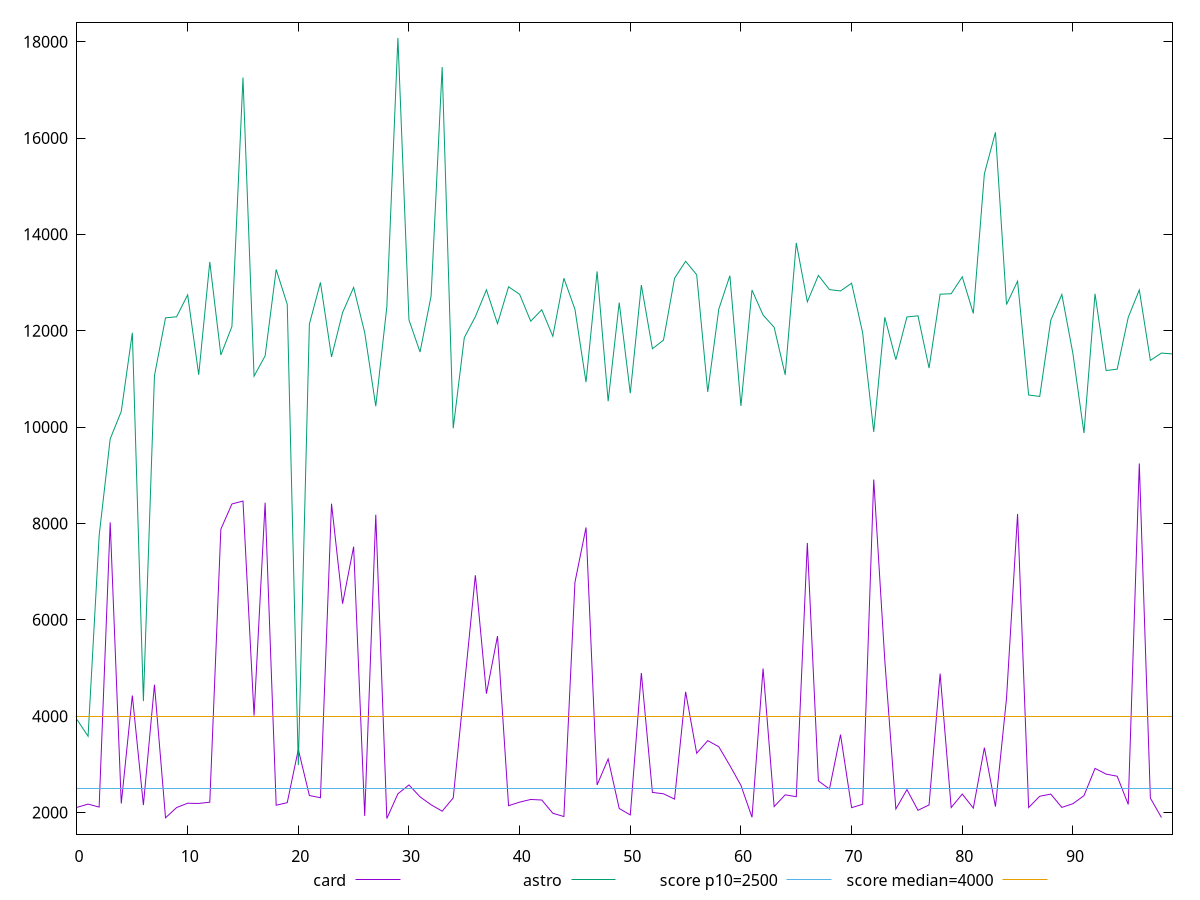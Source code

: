 reset

$card <<EOF
0 2106.6769999999997
1 2173.6850000000004
2 2112.7419999999997
3 8021.7565
4 2186.744
5 4428.439
6 2153.4964999999997
7 4652.885
8 1889.9734999999998
9 2102.0440000000003
10 2191.9605
11 2187.7325
12 2213.994
13 7880.5805
14 8404.033
15 8464.092
16 4011.0589999999993
17 8430.99
18 2150.7139999999995
19 2204.2030000000004
20 3307.3200000000006
21 2352.7419999999997
22 2306.184
23 8409.2995
24 6334.2744999999995
25 7517.116999999998
26 1928.3914999999997
27 8180.168
28 1874.8590000000004
29 2388.99
30 2571.7605000000003
31 2324.853
32 2159.9980000000005
33 2026.969
34 2302.898
35 4608.822
36 6924.638000000001
37 4466.724
38 5661.2074999999995
39 2141.183
40 2214.5789999999997
41 2270.327
42 2259.1054999999997
43 1983.9665
44 1916.1080000000002
45 6778.941000000001
46 7916.255999999999
47 2571.0000000000005
48 3111.3585
49 2082.7799999999997
50 1949.6174999999998
51 4895.317
52 2416.6695000000004
53 2388.2470000000003
54 2278.0895
55 4505.286
56 3229.9
57 3491.415
58 3364.705
59 2973.831
60 2562.865
61 1900.721
62 4988.79
63 2122.9790000000003
64 2366.63
65 2327.7419999999993
66 7594.007
67 2655.8109999999997
68 2487.111
69 3616.3
70 2100.4149999999995
71 2170.109
72 8910.415
73 5160.606
74 2072.354
75 2474.562
76 2044.8269999999998
77 2156.695
78 4882.123
79 2102.482
80 2382.3479999999995
81 2090.999
82 3345.135
83 2122.0429999999997
84 4368.924999999999
85 8196.271
86 2102.5435
87 2336.8709999999996
88 2381.388
89 2105.535
90 2181.96
91 2349.228
92 2914.867
93 2796.5510000000004
94 2753.3460000000005
95 2167.6445000000003
96 9243.815999999999
97 2299.6620000000003
98 1895.715
EOF

$astro <<EOF
0 3928.6620000000003
1 3581.9440000000004
2 7742.782999999999
3 9754.413499999999
4 10325.202000000001
5 11956.951000000005
6 4311.7965
7 11067.721999999998
8 12267.346999999998
9 12289.546999999999
10 12744.164999999999
11 11084.167999999998
12 13427.975000000002
13 11496.234500000002
14 12087.274999999998
15 17255.3985
16 11056.149500000003
17 11477.012499999997
18 13270.1165
19 12546.8545
20 2983.9670000000006
21 12136.131000000001
22 13002.181
23 11455.0775
24 12377.087000000001
25 12898.8695
26 11959.782
27 10432.605
28 12495.357499999998
29 18077.682499999995
30 12222.767
31 11557.666500000003
32 12721.493999999999
33 17473.246
34 9974.714999999998
35 11856.4535
36 12291.432500000003
37 12848.265500000001
38 12146.425000000001
39 12911.9355
40 12755.770999999997
41 12197.439999999999
42 12435.5295
43 11884.789499999999
44 13089.403999999999
45 12443.6365
46 10932.571000000002
47 13231.233
48 10536.032
49 12584.106500000002
50 10702.7195
51 12947.188999999998
52 11625.734
53 11805.089999999998
54 13088.823500000002
55 13441.014
56 13162.134999999998
57 10729.7975
58 12449.158500000001
59 13142.627499999999
60 10437.764500000001
61 12844.0625
62 12325.225500000002
63 12071.230000000003
64 11084.8855
65 13822.011
66 12600.131999999998
67 13147.999999999998
68 12853.4705
69 12825.295999999998
70 12986.447999999999
71 11955.2605
72 9900.448499999999
73 12279.215
74 11399.489000000001
75 12284.846000000001
76 12309.659
77 11224.534
78 12758.002
79 12767.600499999999
80 13118.978500000001
81 12358.9145
82 15257.992499999998
83 16117.970000000003
84 12542.932499999999
85 13029.439000000002
86 10665.9515
87 10635.4665
88 12216.658000000001
89 12752.970500000001
90 11524.675500000001
91 9875.7775
92 12766.159000000003
93 11174.081999999999
94 11201.89
95 12276.0995
96 12846.260000000002
97 11384.392999999998
98 11536.379999999997
99 11518.254
EOF

set key outside below
set xrange [0:99]
set yrange [1550.8025300000004:18401.738969999995]
set trange [1550.8025300000004:18401.738969999995]
set terminal svg size 640, 520 enhanced background rgb 'white'
set output "reports/report_00027_2021-02-24T12-40-31.850Z/largest-contentful-paint/comparison/line/2_vs_3.svg"

plot $card title "card" with line, \
     $astro title "astro" with line, \
     2500 title "score p10=2500", \
     4000 title "score median=4000"

reset
